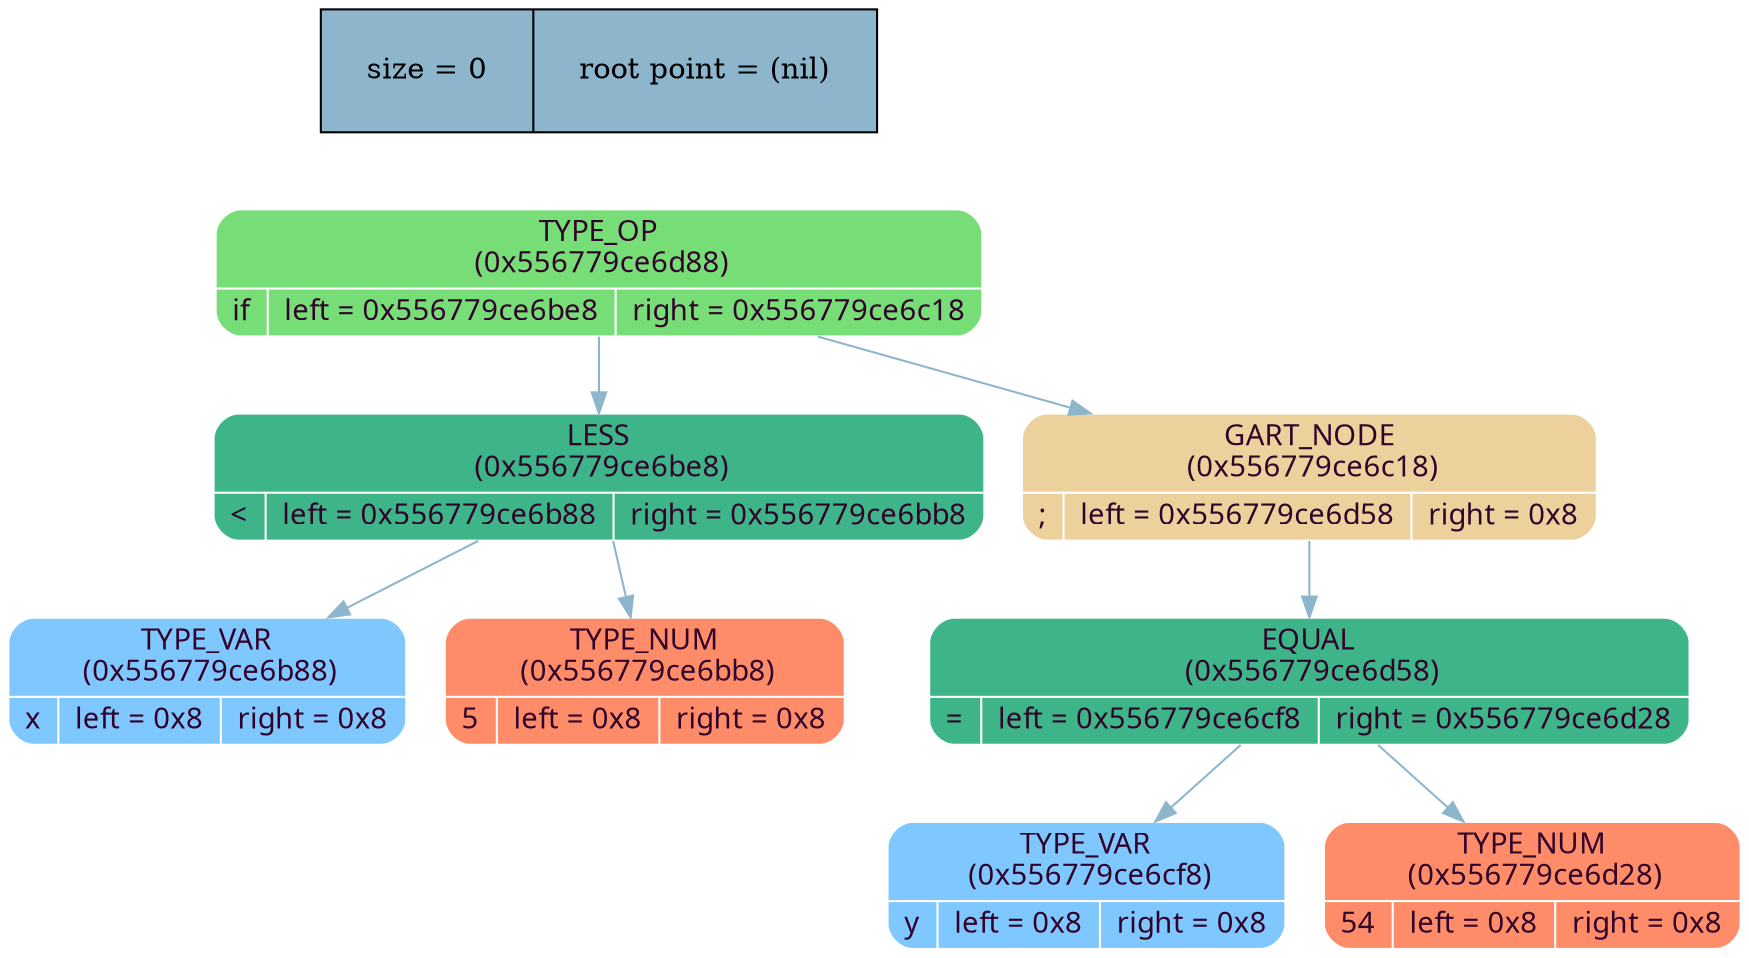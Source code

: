 digraph   
{
rankdir = ""
splines = "true"

node_stat [margin = "0.3*0.3", style = "filled", shape = "record", fillcolor = "#8DB6CD" label = " size = 0 | root point = (nil)"]
{rank = source; node_stat}

node0x556779ce6d88 [shape = "Mrecord", fillcolor = "#77DD77", style = "filled", fontcolor = "#31032A", fontname = "Calibri", color = "white", label = "{TYPE_OP\n (0x556779ce6d88)| {if |left = 0x556779ce6be8 |right = 0x556779ce6c18}}"]
node0x556779ce6d88 -> node0x556779ce6be8 [color = "#8DB6CD", style = "", constraint = true, fillcolor = "#8DB6CD",   fontcolor = "", fontname = "Calibri", label = ""];
node0x556779ce6be8 [shape = "Mrecord", fillcolor = "#3EB489", style = "filled", fontcolor = "#31032A", fontname = "Calibri", color = "white", label = "{LESS\n (0x556779ce6be8)| {\< |left = 0x556779ce6b88 |right = 0x556779ce6bb8}}"]
node0x556779ce6be8 -> node0x556779ce6b88 [color = "#8DB6CD", style = "", constraint = true, fillcolor = "#8DB6CD",   fontcolor = "", fontname = "Calibri", label = ""];
node0x556779ce6b88 [shape = "Mrecord", fillcolor = "#7FC7FF", style = "filled", fontcolor = "#31032A", fontname = "Calibri", color = "white", label = "{TYPE_VAR\n (0x556779ce6b88)| {x |left = 0x8 |right = 0x8}}"]
node0x556779ce6be8 -> node0x556779ce6bb8 [color = "#8DB6CD", style = "", constraint = true, fillcolor = "#8DB6CD",   fontcolor = "", fontname = "Calibri", label = ""];
node0x556779ce6bb8 [shape = "Mrecord", fillcolor = "#FF8C69", style = "filled", fontcolor = "#31032A", fontname = "Calibri", color = "white", label = "{TYPE_NUM\n (0x556779ce6bb8)| {5 |left = 0x8 |right = 0x8}}"]
node0x556779ce6d88 -> node0x556779ce6c18 [color = "#8DB6CD", style = "", constraint = true, fillcolor = "#8DB6CD",   fontcolor = "", fontname = "Calibri", label = ""];
node0x556779ce6c18 [shape = "Mrecord", fillcolor = "#EDD19C", style = "filled", fontcolor = "#31032A", fontname = "Calibri", color = "white", label = "{GART_NODE\n (0x556779ce6c18)| {; |left = 0x556779ce6d58 |right = 0x8}}"]
node0x556779ce6c18 -> node0x556779ce6d58 [color = "#8DB6CD", style = "", constraint = true, fillcolor = "#8DB6CD",   fontcolor = "", fontname = "Calibri", label = ""];
node0x556779ce6d58 [shape = "Mrecord", fillcolor = "#3EB489", style = "filled", fontcolor = "#31032A", fontname = "Calibri", color = "white", label = "{EQUAL\n (0x556779ce6d58)| {= |left = 0x556779ce6cf8 |right = 0x556779ce6d28}}"]
node0x556779ce6d58 -> node0x556779ce6cf8 [color = "#8DB6CD", style = "", constraint = true, fillcolor = "#8DB6CD",   fontcolor = "", fontname = "Calibri", label = ""];
node0x556779ce6cf8 [shape = "Mrecord", fillcolor = "#7FC7FF", style = "filled", fontcolor = "#31032A", fontname = "Calibri", color = "white", label = "{TYPE_VAR\n (0x556779ce6cf8)| {y |left = 0x8 |right = 0x8}}"]
node0x556779ce6d58 -> node0x556779ce6d28 [color = "#8DB6CD", style = "", constraint = true, fillcolor = "#8DB6CD",   fontcolor = "", fontname = "Calibri", label = ""];
node0x556779ce6d28 [shape = "Mrecord", fillcolor = "#FF8C69", style = "filled", fontcolor = "#31032A", fontname = "Calibri", color = "white", label = "{TYPE_NUM\n (0x556779ce6d28)| {54 |left = 0x8 |right = 0x8}}"]
}
